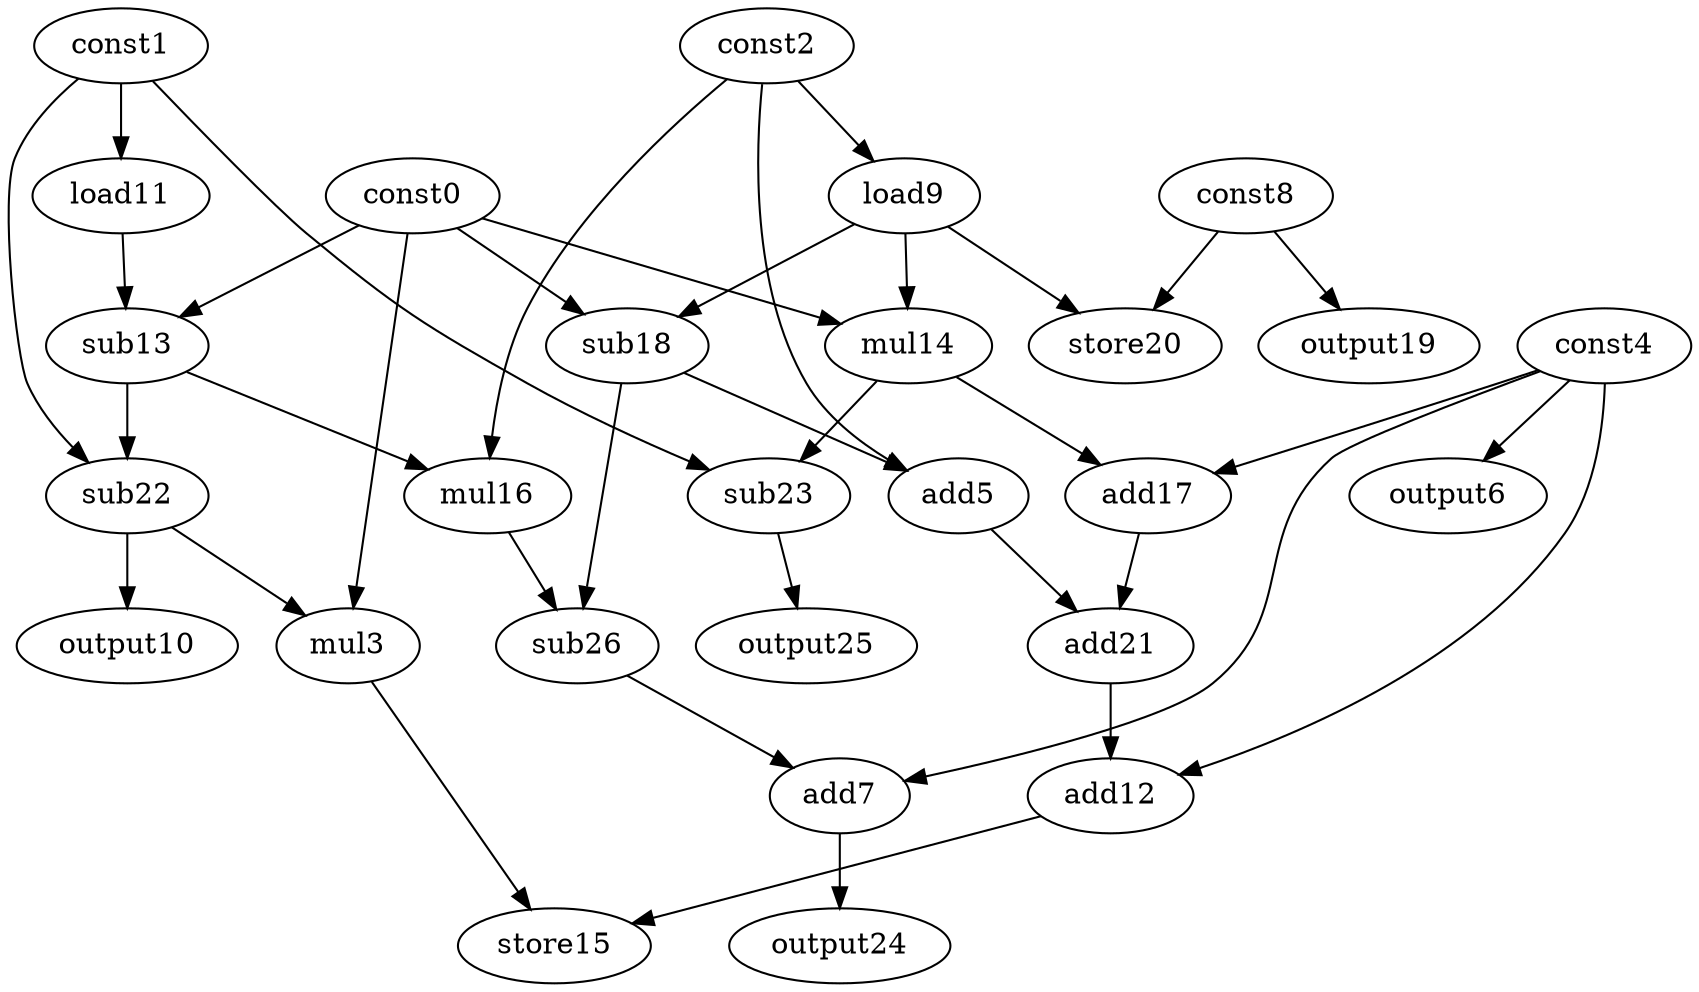 digraph G { 
const0[opcode=const]; 
const1[opcode=const]; 
const2[opcode=const]; 
mul3[opcode=mul]; 
const4[opcode=const]; 
add5[opcode=add]; 
output6[opcode=output]; 
add7[opcode=add]; 
const8[opcode=const]; 
load9[opcode=load]; 
output10[opcode=output]; 
load11[opcode=load]; 
add12[opcode=add]; 
sub13[opcode=sub]; 
mul14[opcode=mul]; 
store15[opcode=store]; 
mul16[opcode=mul]; 
add17[opcode=add]; 
sub18[opcode=sub]; 
output19[opcode=output]; 
store20[opcode=store]; 
add21[opcode=add]; 
sub22[opcode=sub]; 
sub23[opcode=sub]; 
output24[opcode=output]; 
output25[opcode=output]; 
sub26[opcode=sub]; 
const4->output6[operand=0];
const2->load9[operand=0];
const1->load11[operand=0];
const8->output19[operand=0];
const0->sub13[operand=0];
load11->sub13[operand=1];
const0->mul14[operand=0];
load9->mul14[operand=1];
const0->sub18[operand=0];
load9->sub18[operand=1];
const8->store20[operand=0];
load9->store20[operand=1];
const2->add5[operand=0];
sub18->add5[operand=1];
const2->mul16[operand=0];
sub13->mul16[operand=1];
const4->add17[operand=0];
mul14->add17[operand=1];
const1->sub22[operand=0];
sub13->sub22[operand=1];
const1->sub23[operand=0];
mul14->sub23[operand=1];
const0->mul3[operand=0];
sub22->mul3[operand=1];
sub22->output10[operand=0];
add17->add21[operand=0];
add5->add21[operand=1];
sub23->output25[operand=0];
mul16->sub26[operand=0];
sub18->sub26[operand=1];
sub26->add7[operand=0];
const4->add7[operand=1];
const4->add12[operand=0];
add21->add12[operand=1];
mul3->store15[operand=0];
add12->store15[operand=1];
add7->output24[operand=0];
}
